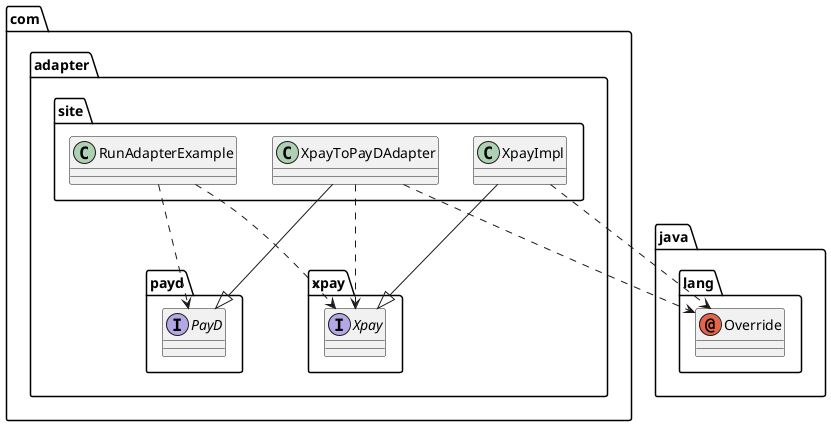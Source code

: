 @startuml
annotation java.lang.Override
class com.adapter.site.RunAdapterExample
class com.adapter.site.XpayImpl
class com.adapter.site.XpayToPayDAdapter
interface com.adapter.payd.PayD
interface com.adapter.xpay.Xpay
com.adapter.site.RunAdapterExample ..> com.adapter.payd.PayD
com.adapter.site.RunAdapterExample ..> com.adapter.xpay.Xpay
com.adapter.site.XpayImpl ..> java.lang.Override
com.adapter.site.XpayImpl --|> com.adapter.xpay.Xpay
com.adapter.site.XpayToPayDAdapter ..> java.lang.Override
com.adapter.site.XpayToPayDAdapter --|> com.adapter.payd.PayD
com.adapter.site.XpayToPayDAdapter ..> com.adapter.xpay.Xpay
@enduml
